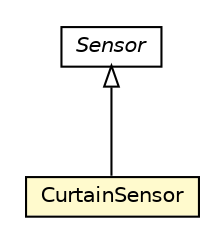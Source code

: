 #!/usr/local/bin/dot
#
# Class diagram 
# Generated by UMLGraph version R5_6-24-gf6e263 (http://www.umlgraph.org/)
#

digraph G {
	edge [fontname="Helvetica",fontsize=10,labelfontname="Helvetica",labelfontsize=10];
	node [fontname="Helvetica",fontsize=10,shape=plaintext];
	nodesep=0.25;
	ranksep=0.5;
	// org.universAAL.ontology.device.CurtainSensor
	c3299250 [label=<<table title="org.universAAL.ontology.device.CurtainSensor" border="0" cellborder="1" cellspacing="0" cellpadding="2" port="p" bgcolor="lemonChiffon" href="./CurtainSensor.html">
		<tr><td><table border="0" cellspacing="0" cellpadding="1">
<tr><td align="center" balign="center"> CurtainSensor </td></tr>
		</table></td></tr>
		</table>>, URL="./CurtainSensor.html", fontname="Helvetica", fontcolor="black", fontsize=10.0];
	// org.universAAL.ontology.device.Sensor
	c3299284 [label=<<table title="org.universAAL.ontology.device.Sensor" border="0" cellborder="1" cellspacing="0" cellpadding="2" port="p" href="./Sensor.html">
		<tr><td><table border="0" cellspacing="0" cellpadding="1">
<tr><td align="center" balign="center"><font face="Helvetica-Oblique"> Sensor </font></td></tr>
		</table></td></tr>
		</table>>, URL="./Sensor.html", fontname="Helvetica", fontcolor="black", fontsize=10.0];
	//org.universAAL.ontology.device.CurtainSensor extends org.universAAL.ontology.device.Sensor
	c3299284:p -> c3299250:p [dir=back,arrowtail=empty];
}

